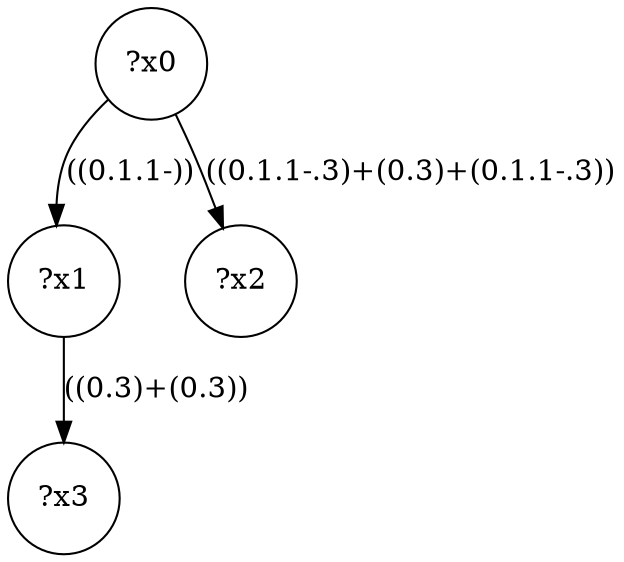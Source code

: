 digraph g {
	x0 [shape=circle, label="?x0"];
	x1 [shape=circle, label="?x1"];
	x0 -> x1 [label="((0.1.1-))"];
	x2 [shape=circle, label="?x2"];
	x0 -> x2 [label="((0.1.1-.3)+(0.3)+(0.1.1-.3))"];
	x3 [shape=circle, label="?x3"];
	x1 -> x3 [label="((0.3)+(0.3))"];
}
